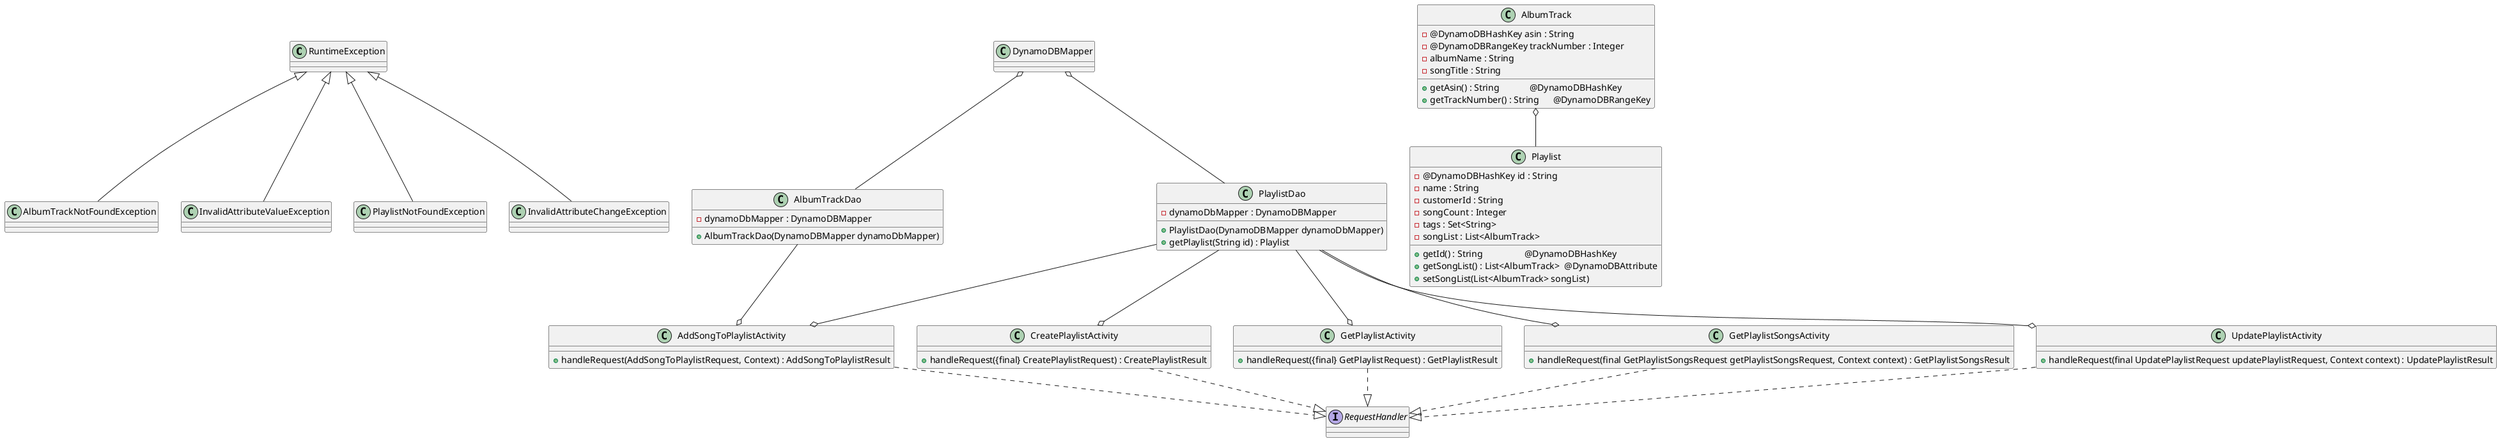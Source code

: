'PARTICIPANTS: use this file for creating the class diagram in mastery task 01
@startuml

' implements ..|>
' extends <|--
' has-a relation  o-- (when one class has an object of the other class)
' --> when a class instantiates another class

RuntimeException <|-- AlbumTrackNotFoundException
RuntimeException <|-- InvalidAttributeValueException
RuntimeException <|-- PlaylistNotFoundException
RuntimeException <|-- InvalidAttributeChangeException
PlaylistDao --o AddSongToPlaylistActivity
AlbumTrackDao --o AddSongToPlaylistActivity
PlaylistDao --o CreatePlaylistActivity
PlaylistDao --o GetPlaylistActivity
PlaylistDao --o GetPlaylistSongsActivity
PlaylistDao --o UpdatePlaylistActivity
DynamoDBMapper o-- AlbumTrackDao
DynamoDBMapper o-- PlaylistDao
AlbumTrack o-- Playlist
AddSongToPlaylistActivity ..|> RequestHandler
CreatePlaylistActivity ..|> RequestHandler
GetPlaylistActivity ..|> RequestHandler
GetPlaylistSongsActivity ..|> RequestHandler
UpdatePlaylistActivity ..|> RequestHandler

Interface  RequestHandler {
}

class AddSongToPlaylistActivity {
    +handleRequest(AddSongToPlaylistRequest, Context) : AddSongToPlaylistResult
}

class CreatePlaylistActivity  {
    + handleRequest({final} CreatePlaylistRequest) : CreatePlaylistResult
}

class GetPlaylistActivity {
    + handleRequest({final} GetPlaylistRequest) : GetPlaylistResult
}

class GetPlaylistSongsActivity {
    + handleRequest(final GetPlaylistSongsRequest getPlaylistSongsRequest, Context context) : GetPlaylistSongsResult
}

class UpdatePlaylistActivity {
    + handleRequest(final UpdatePlaylistRequest updatePlaylistRequest, Context context) : UpdatePlaylistResult
}

'@DynamoDBTable(tableName = "album_tracks")
class AlbumTrack {
    - @DynamoDBHashKey asin : String
    - @DynamoDBRangeKey trackNumber : Integer
    - albumName : String
    - songTitle : String

    + getAsin() : String             @DynamoDBHashKey
    + getTrackNumber() : String      @DynamoDBRangeKey
}

'@DynamoDBTable(tableName = "playlists")
class Playlist {
    - @DynamoDBHashKey id : String
    - name : String
    - customerId : String
    - songCount : Integer
    - tags : Set<String>
    - songList : List<AlbumTrack>

    + getId() : String                  @DynamoDBHashKey
    + getSongList() : List<AlbumTrack>  @DynamoDBAttribute
    + setSongList(List<AlbumTrack> songList)
}

class AlbumTrackDao {
    - dynamoDbMapper : DynamoDBMapper

    + AlbumTrackDao(DynamoDBMapper dynamoDbMapper)
}

class PlaylistDao {
    - dynamoDbMapper : DynamoDBMapper

    + PlaylistDao(DynamoDBMapper dynamoDbMapper)
    + getPlaylist(String id) : Playlist
}

class AlbumTrackNotFoundException {
}

class InvalidAttributeValueException {
}

class InvalidAttributeChangeException {
}

class PlaylistNotFoundException {
}

@enduml
